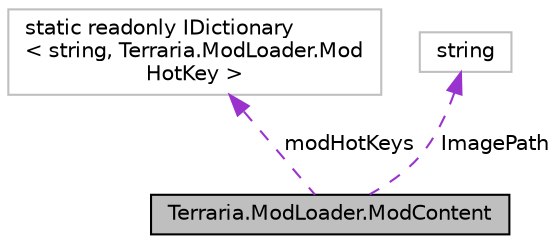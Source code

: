 digraph "Terraria.ModLoader.ModContent"
{
  edge [fontname="Helvetica",fontsize="10",labelfontname="Helvetica",labelfontsize="10"];
  node [fontname="Helvetica",fontsize="10",shape=record];
  Node1 [label="Terraria.ModLoader.ModContent",height=0.2,width=0.4,color="black", fillcolor="grey75", style="filled", fontcolor="black"];
  Node2 -> Node1 [dir="back",color="darkorchid3",fontsize="10",style="dashed",label=" modHotKeys" ,fontname="Helvetica"];
  Node2 [label="static readonly IDictionary\l\< string, Terraria.ModLoader.Mod\lHotKey \>",height=0.2,width=0.4,color="grey75", fillcolor="white", style="filled"];
  Node3 -> Node1 [dir="back",color="darkorchid3",fontsize="10",style="dashed",label=" ImagePath" ,fontname="Helvetica"];
  Node3 [label="string",height=0.2,width=0.4,color="grey75", fillcolor="white", style="filled"];
}
